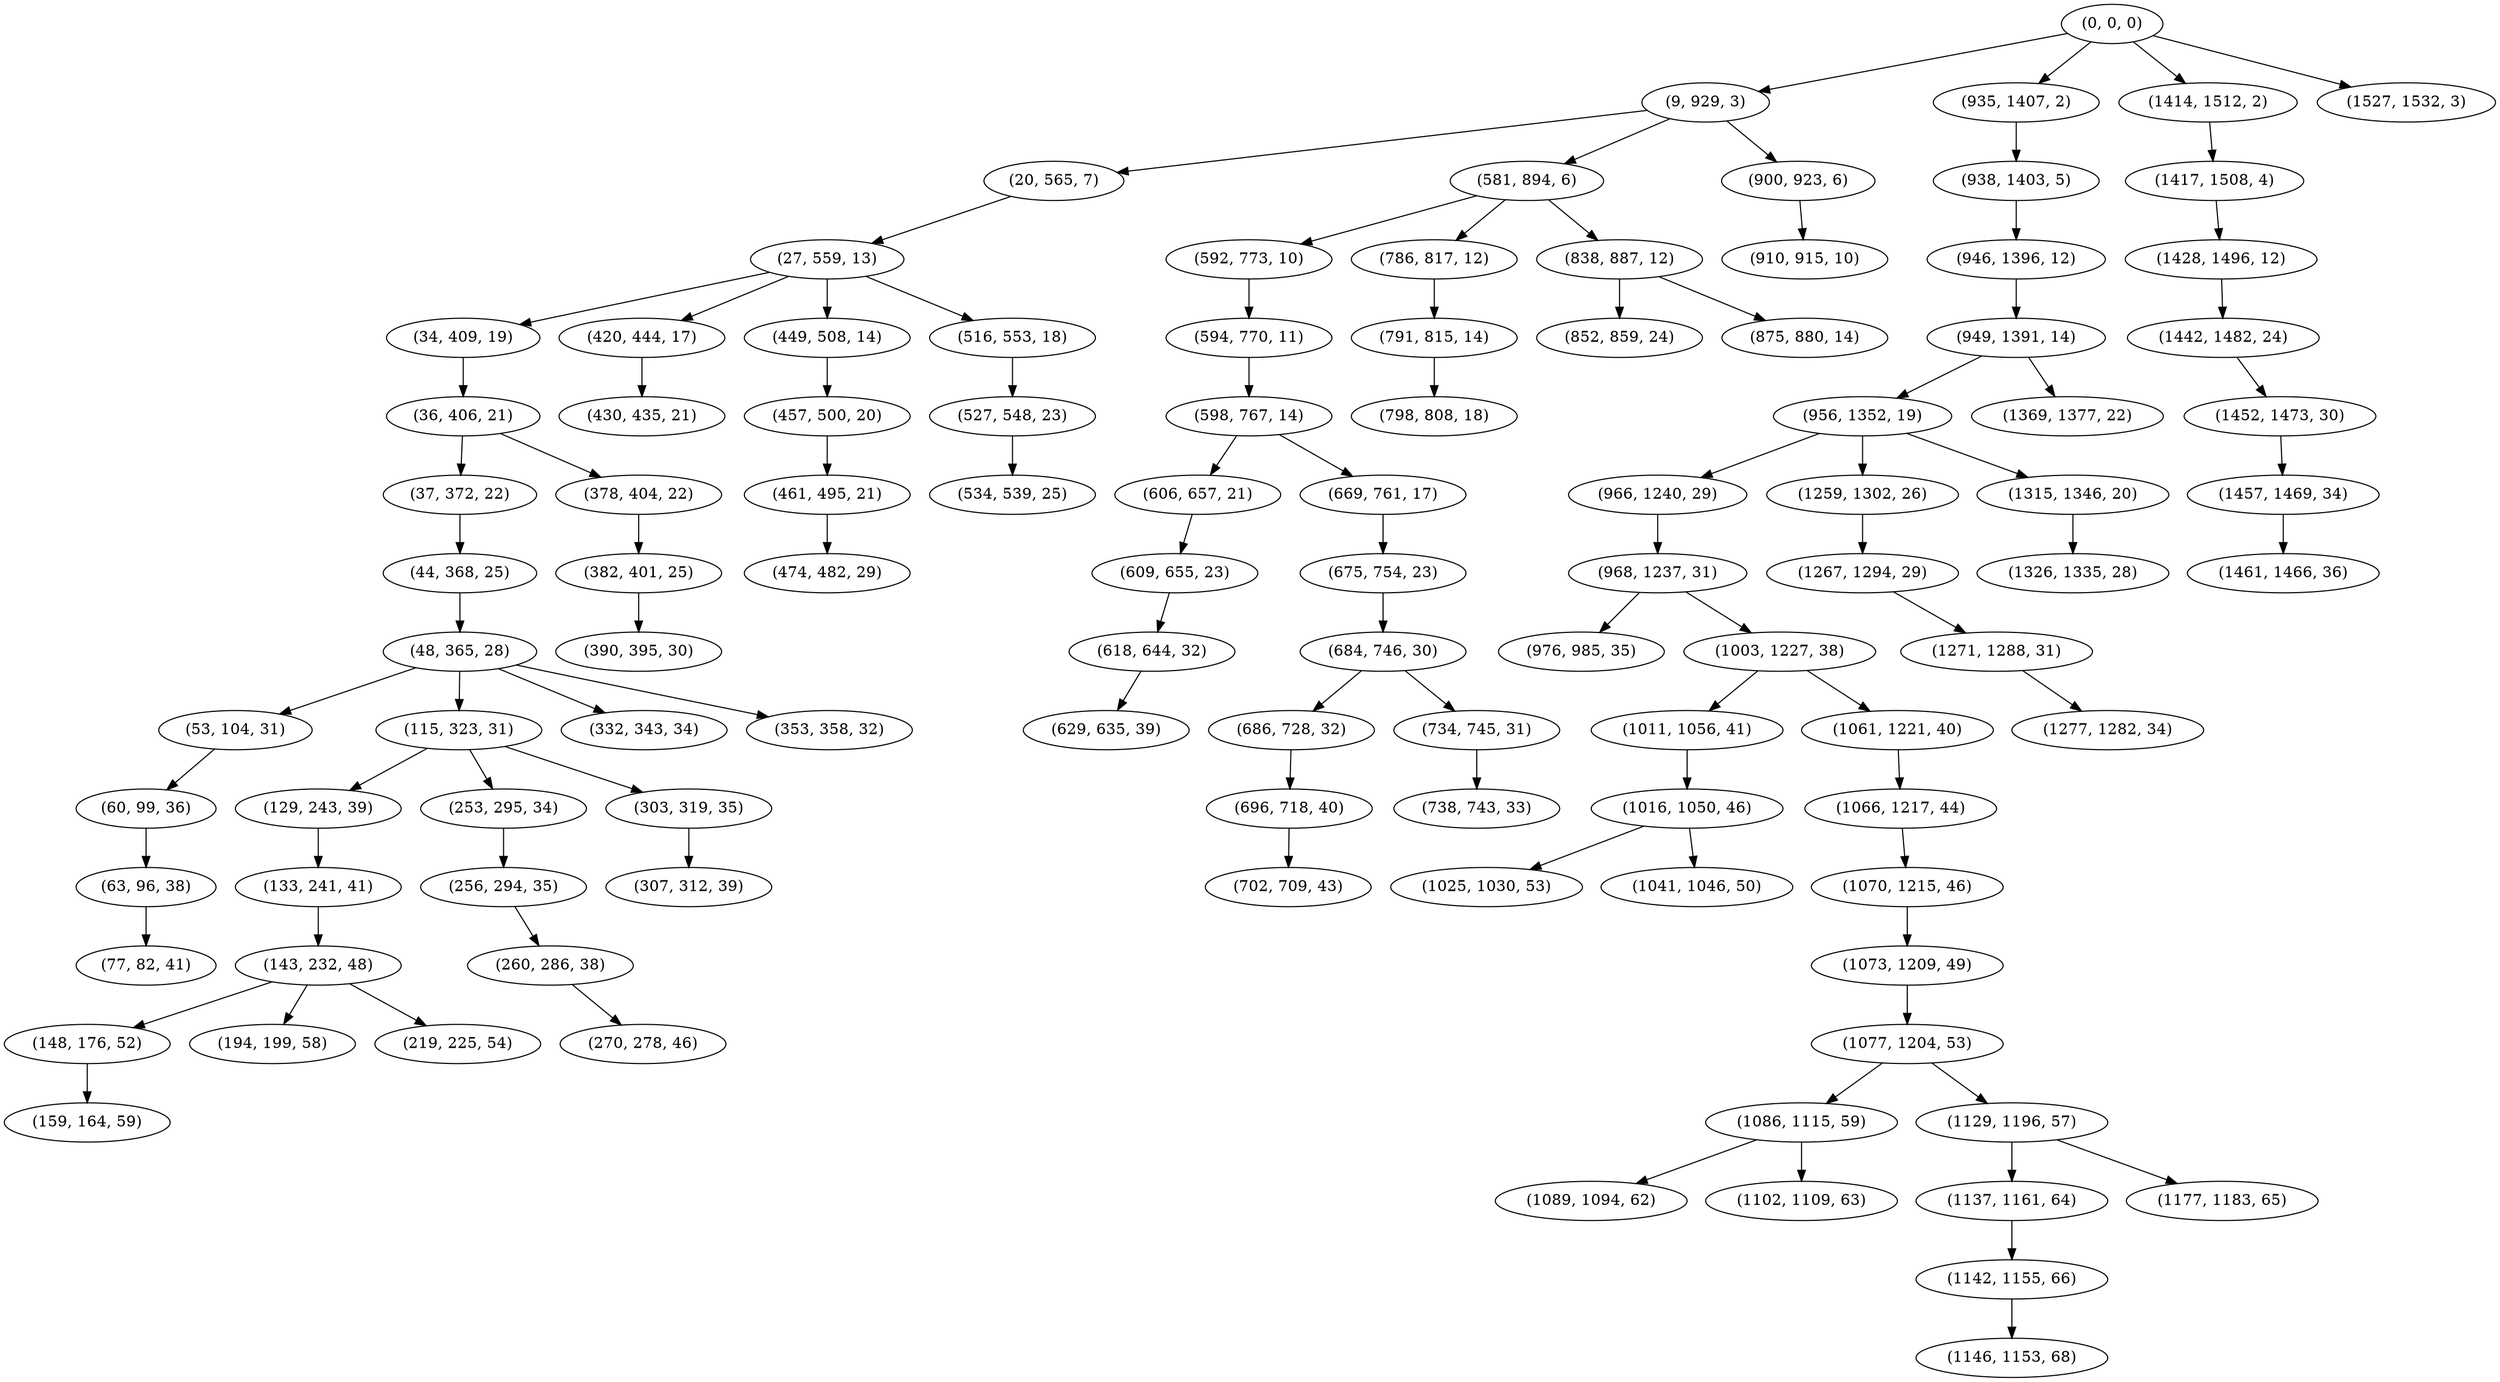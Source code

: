 digraph tree {
    "(0, 0, 0)";
    "(9, 929, 3)";
    "(20, 565, 7)";
    "(27, 559, 13)";
    "(34, 409, 19)";
    "(36, 406, 21)";
    "(37, 372, 22)";
    "(44, 368, 25)";
    "(48, 365, 28)";
    "(53, 104, 31)";
    "(60, 99, 36)";
    "(63, 96, 38)";
    "(77, 82, 41)";
    "(115, 323, 31)";
    "(129, 243, 39)";
    "(133, 241, 41)";
    "(143, 232, 48)";
    "(148, 176, 52)";
    "(159, 164, 59)";
    "(194, 199, 58)";
    "(219, 225, 54)";
    "(253, 295, 34)";
    "(256, 294, 35)";
    "(260, 286, 38)";
    "(270, 278, 46)";
    "(303, 319, 35)";
    "(307, 312, 39)";
    "(332, 343, 34)";
    "(353, 358, 32)";
    "(378, 404, 22)";
    "(382, 401, 25)";
    "(390, 395, 30)";
    "(420, 444, 17)";
    "(430, 435, 21)";
    "(449, 508, 14)";
    "(457, 500, 20)";
    "(461, 495, 21)";
    "(474, 482, 29)";
    "(516, 553, 18)";
    "(527, 548, 23)";
    "(534, 539, 25)";
    "(581, 894, 6)";
    "(592, 773, 10)";
    "(594, 770, 11)";
    "(598, 767, 14)";
    "(606, 657, 21)";
    "(609, 655, 23)";
    "(618, 644, 32)";
    "(629, 635, 39)";
    "(669, 761, 17)";
    "(675, 754, 23)";
    "(684, 746, 30)";
    "(686, 728, 32)";
    "(696, 718, 40)";
    "(702, 709, 43)";
    "(734, 745, 31)";
    "(738, 743, 33)";
    "(786, 817, 12)";
    "(791, 815, 14)";
    "(798, 808, 18)";
    "(838, 887, 12)";
    "(852, 859, 24)";
    "(875, 880, 14)";
    "(900, 923, 6)";
    "(910, 915, 10)";
    "(935, 1407, 2)";
    "(938, 1403, 5)";
    "(946, 1396, 12)";
    "(949, 1391, 14)";
    "(956, 1352, 19)";
    "(966, 1240, 29)";
    "(968, 1237, 31)";
    "(976, 985, 35)";
    "(1003, 1227, 38)";
    "(1011, 1056, 41)";
    "(1016, 1050, 46)";
    "(1025, 1030, 53)";
    "(1041, 1046, 50)";
    "(1061, 1221, 40)";
    "(1066, 1217, 44)";
    "(1070, 1215, 46)";
    "(1073, 1209, 49)";
    "(1077, 1204, 53)";
    "(1086, 1115, 59)";
    "(1089, 1094, 62)";
    "(1102, 1109, 63)";
    "(1129, 1196, 57)";
    "(1137, 1161, 64)";
    "(1142, 1155, 66)";
    "(1146, 1153, 68)";
    "(1177, 1183, 65)";
    "(1259, 1302, 26)";
    "(1267, 1294, 29)";
    "(1271, 1288, 31)";
    "(1277, 1282, 34)";
    "(1315, 1346, 20)";
    "(1326, 1335, 28)";
    "(1369, 1377, 22)";
    "(1414, 1512, 2)";
    "(1417, 1508, 4)";
    "(1428, 1496, 12)";
    "(1442, 1482, 24)";
    "(1452, 1473, 30)";
    "(1457, 1469, 34)";
    "(1461, 1466, 36)";
    "(1527, 1532, 3)";
    "(0, 0, 0)" -> "(9, 929, 3)";
    "(0, 0, 0)" -> "(935, 1407, 2)";
    "(0, 0, 0)" -> "(1414, 1512, 2)";
    "(0, 0, 0)" -> "(1527, 1532, 3)";
    "(9, 929, 3)" -> "(20, 565, 7)";
    "(9, 929, 3)" -> "(581, 894, 6)";
    "(9, 929, 3)" -> "(900, 923, 6)";
    "(20, 565, 7)" -> "(27, 559, 13)";
    "(27, 559, 13)" -> "(34, 409, 19)";
    "(27, 559, 13)" -> "(420, 444, 17)";
    "(27, 559, 13)" -> "(449, 508, 14)";
    "(27, 559, 13)" -> "(516, 553, 18)";
    "(34, 409, 19)" -> "(36, 406, 21)";
    "(36, 406, 21)" -> "(37, 372, 22)";
    "(36, 406, 21)" -> "(378, 404, 22)";
    "(37, 372, 22)" -> "(44, 368, 25)";
    "(44, 368, 25)" -> "(48, 365, 28)";
    "(48, 365, 28)" -> "(53, 104, 31)";
    "(48, 365, 28)" -> "(115, 323, 31)";
    "(48, 365, 28)" -> "(332, 343, 34)";
    "(48, 365, 28)" -> "(353, 358, 32)";
    "(53, 104, 31)" -> "(60, 99, 36)";
    "(60, 99, 36)" -> "(63, 96, 38)";
    "(63, 96, 38)" -> "(77, 82, 41)";
    "(115, 323, 31)" -> "(129, 243, 39)";
    "(115, 323, 31)" -> "(253, 295, 34)";
    "(115, 323, 31)" -> "(303, 319, 35)";
    "(129, 243, 39)" -> "(133, 241, 41)";
    "(133, 241, 41)" -> "(143, 232, 48)";
    "(143, 232, 48)" -> "(148, 176, 52)";
    "(143, 232, 48)" -> "(194, 199, 58)";
    "(143, 232, 48)" -> "(219, 225, 54)";
    "(148, 176, 52)" -> "(159, 164, 59)";
    "(253, 295, 34)" -> "(256, 294, 35)";
    "(256, 294, 35)" -> "(260, 286, 38)";
    "(260, 286, 38)" -> "(270, 278, 46)";
    "(303, 319, 35)" -> "(307, 312, 39)";
    "(378, 404, 22)" -> "(382, 401, 25)";
    "(382, 401, 25)" -> "(390, 395, 30)";
    "(420, 444, 17)" -> "(430, 435, 21)";
    "(449, 508, 14)" -> "(457, 500, 20)";
    "(457, 500, 20)" -> "(461, 495, 21)";
    "(461, 495, 21)" -> "(474, 482, 29)";
    "(516, 553, 18)" -> "(527, 548, 23)";
    "(527, 548, 23)" -> "(534, 539, 25)";
    "(581, 894, 6)" -> "(592, 773, 10)";
    "(581, 894, 6)" -> "(786, 817, 12)";
    "(581, 894, 6)" -> "(838, 887, 12)";
    "(592, 773, 10)" -> "(594, 770, 11)";
    "(594, 770, 11)" -> "(598, 767, 14)";
    "(598, 767, 14)" -> "(606, 657, 21)";
    "(598, 767, 14)" -> "(669, 761, 17)";
    "(606, 657, 21)" -> "(609, 655, 23)";
    "(609, 655, 23)" -> "(618, 644, 32)";
    "(618, 644, 32)" -> "(629, 635, 39)";
    "(669, 761, 17)" -> "(675, 754, 23)";
    "(675, 754, 23)" -> "(684, 746, 30)";
    "(684, 746, 30)" -> "(686, 728, 32)";
    "(684, 746, 30)" -> "(734, 745, 31)";
    "(686, 728, 32)" -> "(696, 718, 40)";
    "(696, 718, 40)" -> "(702, 709, 43)";
    "(734, 745, 31)" -> "(738, 743, 33)";
    "(786, 817, 12)" -> "(791, 815, 14)";
    "(791, 815, 14)" -> "(798, 808, 18)";
    "(838, 887, 12)" -> "(852, 859, 24)";
    "(838, 887, 12)" -> "(875, 880, 14)";
    "(900, 923, 6)" -> "(910, 915, 10)";
    "(935, 1407, 2)" -> "(938, 1403, 5)";
    "(938, 1403, 5)" -> "(946, 1396, 12)";
    "(946, 1396, 12)" -> "(949, 1391, 14)";
    "(949, 1391, 14)" -> "(956, 1352, 19)";
    "(949, 1391, 14)" -> "(1369, 1377, 22)";
    "(956, 1352, 19)" -> "(966, 1240, 29)";
    "(956, 1352, 19)" -> "(1259, 1302, 26)";
    "(956, 1352, 19)" -> "(1315, 1346, 20)";
    "(966, 1240, 29)" -> "(968, 1237, 31)";
    "(968, 1237, 31)" -> "(976, 985, 35)";
    "(968, 1237, 31)" -> "(1003, 1227, 38)";
    "(1003, 1227, 38)" -> "(1011, 1056, 41)";
    "(1003, 1227, 38)" -> "(1061, 1221, 40)";
    "(1011, 1056, 41)" -> "(1016, 1050, 46)";
    "(1016, 1050, 46)" -> "(1025, 1030, 53)";
    "(1016, 1050, 46)" -> "(1041, 1046, 50)";
    "(1061, 1221, 40)" -> "(1066, 1217, 44)";
    "(1066, 1217, 44)" -> "(1070, 1215, 46)";
    "(1070, 1215, 46)" -> "(1073, 1209, 49)";
    "(1073, 1209, 49)" -> "(1077, 1204, 53)";
    "(1077, 1204, 53)" -> "(1086, 1115, 59)";
    "(1077, 1204, 53)" -> "(1129, 1196, 57)";
    "(1086, 1115, 59)" -> "(1089, 1094, 62)";
    "(1086, 1115, 59)" -> "(1102, 1109, 63)";
    "(1129, 1196, 57)" -> "(1137, 1161, 64)";
    "(1129, 1196, 57)" -> "(1177, 1183, 65)";
    "(1137, 1161, 64)" -> "(1142, 1155, 66)";
    "(1142, 1155, 66)" -> "(1146, 1153, 68)";
    "(1259, 1302, 26)" -> "(1267, 1294, 29)";
    "(1267, 1294, 29)" -> "(1271, 1288, 31)";
    "(1271, 1288, 31)" -> "(1277, 1282, 34)";
    "(1315, 1346, 20)" -> "(1326, 1335, 28)";
    "(1414, 1512, 2)" -> "(1417, 1508, 4)";
    "(1417, 1508, 4)" -> "(1428, 1496, 12)";
    "(1428, 1496, 12)" -> "(1442, 1482, 24)";
    "(1442, 1482, 24)" -> "(1452, 1473, 30)";
    "(1452, 1473, 30)" -> "(1457, 1469, 34)";
    "(1457, 1469, 34)" -> "(1461, 1466, 36)";
}
